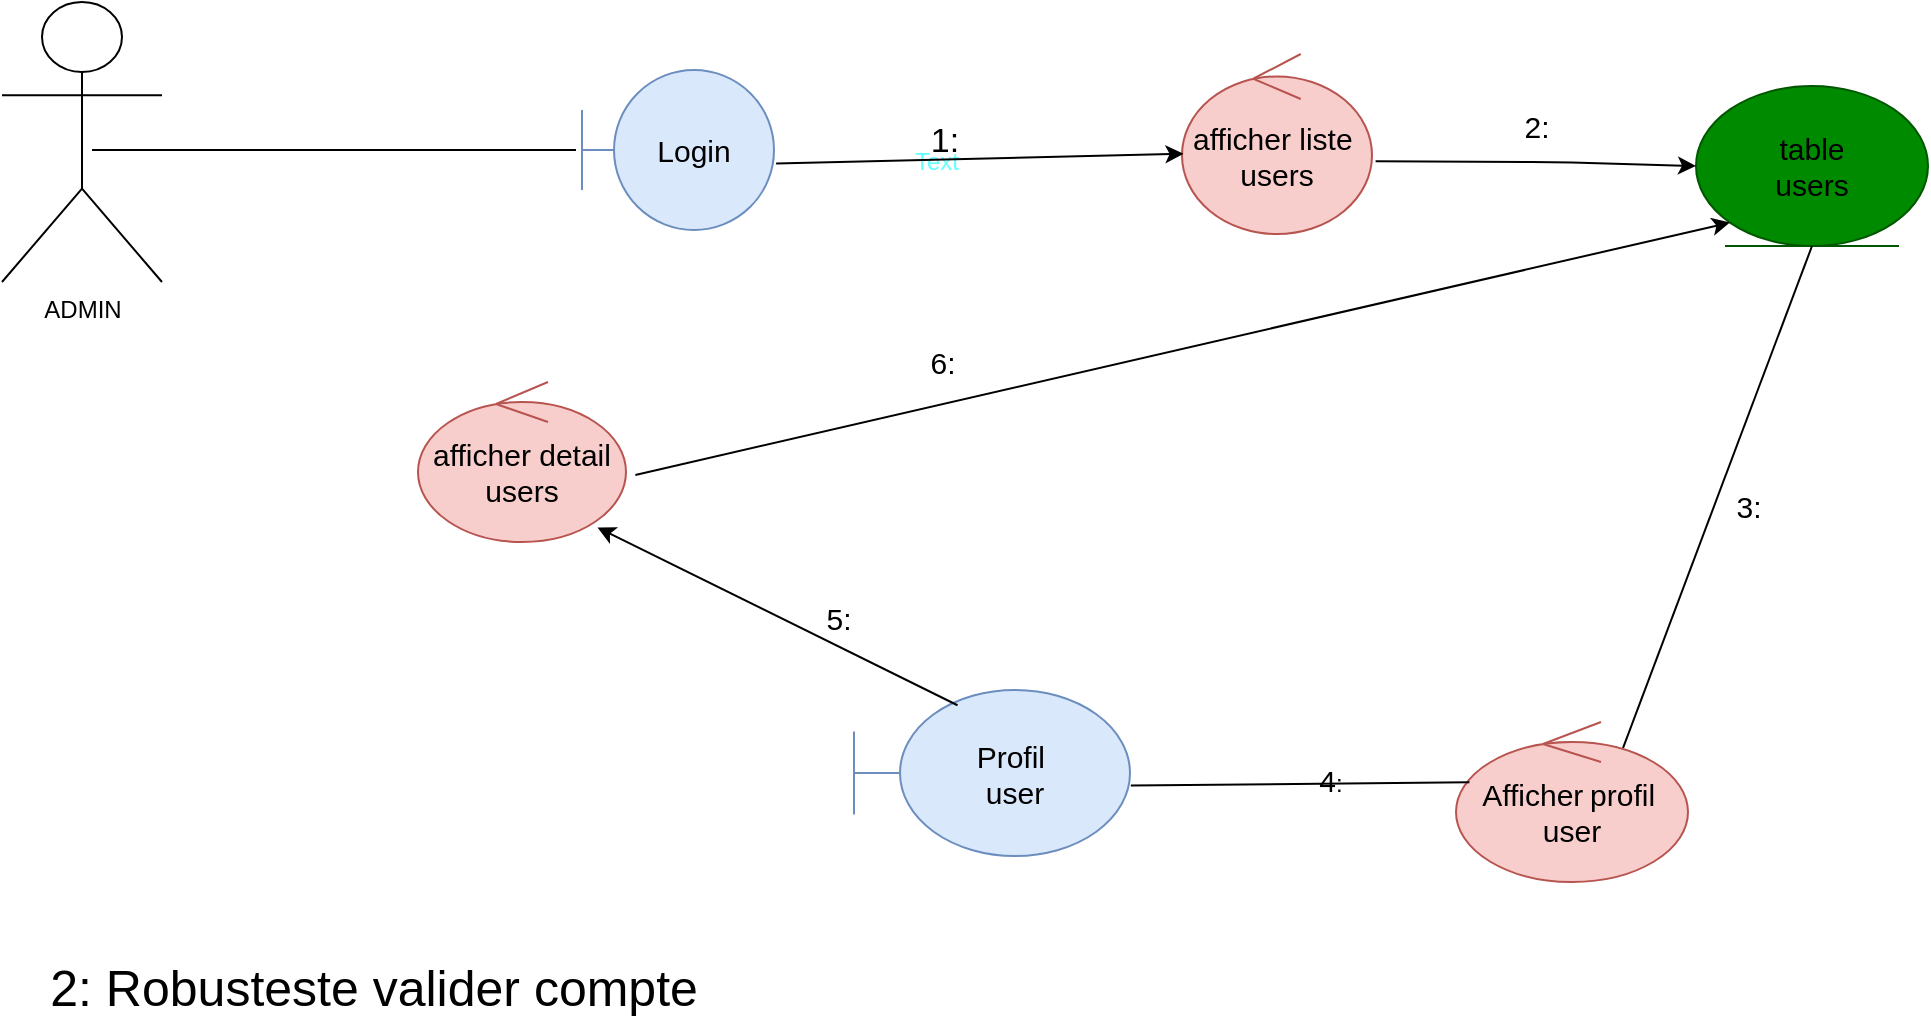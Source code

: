 <mxfile version="12.7.9" type="device"><diagram id="4vkJz-Z-09hDXPdgwLIj" name="Page-1"><mxGraphModel dx="1550" dy="734" grid="0" gridSize="10" guides="1" tooltips="1" connect="1" arrows="1" fold="1" page="1" pageScale="1" pageWidth="980" pageHeight="1390" math="0" shadow="0"><root><mxCell id="0"/><mxCell id="1" parent="0"/><mxCell id="2V1aJvWemNRUSTG5O6WN-1" value="ADMIN" style="shape=umlActor;verticalLabelPosition=bottom;labelBackgroundColor=#ffffff;verticalAlign=top;html=1;" vertex="1" parent="1"><mxGeometry y="126" width="80" height="140" as="geometry"/></mxCell><mxCell id="2V1aJvWemNRUSTG5O6WN-2" value="" style="line;strokeWidth=1;fillColor=none;align=left;verticalAlign=middle;spacingTop=-1;spacingLeft=3;spacingRight=3;rotatable=0;labelPosition=right;points=[];portConstraint=eastwest;" vertex="1" parent="1"><mxGeometry x="45" y="196" width="242" height="8" as="geometry"/></mxCell><mxCell id="2V1aJvWemNRUSTG5O6WN-4" value="Text" style="text;html=1;align=center;verticalAlign=middle;resizable=0;points=[];autosize=1;fontColor=#66FFFF;" vertex="1" parent="1"><mxGeometry x="451" y="197" width="32" height="18" as="geometry"/></mxCell><mxCell id="2V1aJvWemNRUSTG5O6WN-5" value="&lt;font style=&quot;font-size: 17px&quot;&gt;1:&lt;/font&gt;" style="text;html=1;align=center;verticalAlign=middle;resizable=0;points=[];autosize=1;" vertex="1" parent="1"><mxGeometry x="459" y="186" width="24" height="20" as="geometry"/></mxCell><mxCell id="2V1aJvWemNRUSTG5O6WN-6" value="&lt;font style=&quot;font-size: 15px&quot;&gt;afficher liste&amp;nbsp;&lt;br&gt;users&lt;br&gt;&lt;/font&gt;" style="ellipse;shape=umlControl;whiteSpace=wrap;html=1;strokeColor=#b85450;fillColor=#f8cecc;" vertex="1" parent="1"><mxGeometry x="590" y="152" width="95" height="90" as="geometry"/></mxCell><mxCell id="2V1aJvWemNRUSTG5O6WN-7" value="&lt;font style=&quot;font-size: 15px&quot;&gt;Login&lt;/font&gt;" style="shape=umlBoundary;whiteSpace=wrap;html=1;strokeColor=#6c8ebf;fillColor=#dae8fc;" vertex="1" parent="1"><mxGeometry x="290" y="160" width="96" height="80" as="geometry"/></mxCell><mxCell id="2V1aJvWemNRUSTG5O6WN-8" value="&lt;font color=&quot;#000000&quot; style=&quot;font-size: 15px&quot;&gt;table&lt;br&gt;users&lt;br&gt;&lt;/font&gt;" style="ellipse;shape=umlEntity;whiteSpace=wrap;html=1;strokeColor=#005700;fillColor=#008a00;fontColor=#ffffff;" vertex="1" parent="1"><mxGeometry x="847" y="168" width="116" height="80" as="geometry"/></mxCell><mxCell id="2V1aJvWemNRUSTG5O6WN-10" value="&lt;font color=&quot;#000000&quot; style=&quot;font-size: 15px&quot;&gt;2:&lt;/font&gt;" style="text;html=1;align=center;verticalAlign=middle;resizable=0;points=[];autosize=1;fontColor=#66FFFF;" vertex="1" parent="1"><mxGeometry x="755" y="178" width="23" height="19" as="geometry"/></mxCell><mxCell id="2V1aJvWemNRUSTG5O6WN-12" value="" style="endArrow=none;html=1;fontColor=#66FFFF;exitX=0.673;exitY=0.013;exitDx=0;exitDy=0;exitPerimeter=0;" edge="1" parent="1"><mxGeometry width="50" height="50" relative="1" as="geometry"><mxPoint x="810.49" y="499.04" as="sourcePoint"/><mxPoint x="905" y="248" as="targetPoint"/></mxGeometry></mxCell><mxCell id="2V1aJvWemNRUSTG5O6WN-13" value="&lt;font color=&quot;#000000&quot; style=&quot;font-size: 15px&quot;&gt;3:&lt;/font&gt;" style="text;html=1;align=center;verticalAlign=middle;resizable=0;points=[];autosize=1;fontColor=#66FFFF;" vertex="1" parent="1"><mxGeometry x="861" y="368" width="23" height="19" as="geometry"/></mxCell><mxCell id="2V1aJvWemNRUSTG5O6WN-15" value="&lt;font style=&quot;font-size: 25px&quot;&gt;2: Robusteste valider compte&amp;nbsp;&lt;/font&gt;" style="text;html=1;align=center;verticalAlign=middle;resizable=0;points=[];autosize=1;" vertex="1" parent="1"><mxGeometry x="18" y="607" width="341" height="22" as="geometry"/></mxCell><mxCell id="2V1aJvWemNRUSTG5O6WN-16" value="&lt;font style=&quot;font-size: 15px&quot;&gt;Afficher&lt;/font&gt; &lt;font style=&quot;font-size: 15px&quot;&gt;profil&lt;/font&gt;&amp;nbsp;&lt;br&gt;&lt;font style=&quot;font-size: 15px&quot;&gt;user&lt;/font&gt;" style="ellipse;shape=umlControl;whiteSpace=wrap;html=1;fillColor=#f8cecc;strokeColor=#b85450;" vertex="1" parent="1"><mxGeometry x="727" y="486" width="116" height="80" as="geometry"/></mxCell><mxCell id="2V1aJvWemNRUSTG5O6WN-17" value="&lt;font style=&quot;font-size: 15px&quot;&gt;Profil&amp;nbsp;&lt;br&gt;user&lt;/font&gt;" style="shape=umlBoundary;whiteSpace=wrap;html=1;fillColor=#dae8fc;strokeColor=#6c8ebf;" vertex="1" parent="1"><mxGeometry x="426" y="470" width="138" height="83" as="geometry"/></mxCell><mxCell id="2V1aJvWemNRUSTG5O6WN-18" value="" style="endArrow=none;html=1;entryX=0.058;entryY=0.376;entryDx=0;entryDy=0;entryPerimeter=0;exitX=1.003;exitY=0.576;exitDx=0;exitDy=0;exitPerimeter=0;" edge="1" parent="1" source="2V1aJvWemNRUSTG5O6WN-17" target="2V1aJvWemNRUSTG5O6WN-16"><mxGeometry width="50" height="50" relative="1" as="geometry"><mxPoint x="578" y="505" as="sourcePoint"/><mxPoint x="628" y="455" as="targetPoint"/></mxGeometry></mxCell><mxCell id="2V1aJvWemNRUSTG5O6WN-21" value="" style="endArrow=classic;html=1;entryX=0.008;entryY=0.554;entryDx=0;entryDy=0;entryPerimeter=0;exitX=1.011;exitY=0.584;exitDx=0;exitDy=0;exitPerimeter=0;" edge="1" parent="1" source="2V1aJvWemNRUSTG5O6WN-7" target="2V1aJvWemNRUSTG5O6WN-6"><mxGeometry width="50" height="50" relative="1" as="geometry"><mxPoint x="395" y="234" as="sourcePoint"/><mxPoint x="445" y="184" as="targetPoint"/></mxGeometry></mxCell><mxCell id="2V1aJvWemNRUSTG5O6WN-22" value="" style="endArrow=classic;html=1;entryX=0;entryY=0.5;entryDx=0;entryDy=0;exitX=1.019;exitY=0.596;exitDx=0;exitDy=0;exitPerimeter=0;" edge="1" parent="1" source="2V1aJvWemNRUSTG5O6WN-6" target="2V1aJvWemNRUSTG5O6WN-8"><mxGeometry width="50" height="50" relative="1" as="geometry"><mxPoint x="679" y="229" as="sourcePoint"/><mxPoint x="729" y="179" as="targetPoint"/><Array as="points"><mxPoint x="775" y="206"/></Array></mxGeometry></mxCell><mxCell id="2V1aJvWemNRUSTG5O6WN-23" value="&lt;font style=&quot;font-size: 15px&quot;&gt;afficher detail&lt;br&gt;users&lt;br&gt;&lt;/font&gt;" style="ellipse;shape=umlControl;whiteSpace=wrap;html=1;fillColor=#f8cecc;strokeColor=#b85450;" vertex="1" parent="1"><mxGeometry x="208" y="316" width="104" height="80" as="geometry"/></mxCell><mxCell id="2V1aJvWemNRUSTG5O6WN-28" value="" style="endArrow=classic;html=1;entryX=0.863;entryY=0.909;entryDx=0;entryDy=0;entryPerimeter=0;exitX=0.375;exitY=0.092;exitDx=0;exitDy=0;exitPerimeter=0;" edge="1" parent="1" source="2V1aJvWemNRUSTG5O6WN-17" target="2V1aJvWemNRUSTG5O6WN-23"><mxGeometry width="50" height="50" relative="1" as="geometry"><mxPoint x="320" y="484" as="sourcePoint"/><mxPoint x="370" y="434" as="targetPoint"/><Array as="points"/></mxGeometry></mxCell><mxCell id="2V1aJvWemNRUSTG5O6WN-29" value="" style="endArrow=classic;html=1;exitX=1.045;exitY=0.581;exitDx=0;exitDy=0;exitPerimeter=0;entryX=0;entryY=1;entryDx=0;entryDy=0;" edge="1" parent="1" source="2V1aJvWemNRUSTG5O6WN-23" target="2V1aJvWemNRUSTG5O6WN-8"><mxGeometry width="50" height="50" relative="1" as="geometry"><mxPoint x="331" y="393" as="sourcePoint"/><mxPoint x="839" y="236" as="targetPoint"/></mxGeometry></mxCell><mxCell id="2V1aJvWemNRUSTG5O6WN-30" value="&lt;font style=&quot;font-size: 15px&quot;&gt;4&lt;/font&gt;:" style="text;html=1;align=center;verticalAlign=middle;resizable=0;points=[];autosize=1;" vertex="1" parent="1"><mxGeometry x="653" y="505" width="22" height="19" as="geometry"/></mxCell><mxCell id="2V1aJvWemNRUSTG5O6WN-31" value="&lt;font style=&quot;font-size: 15px&quot;&gt;5:&lt;/font&gt;" style="text;html=1;align=center;verticalAlign=middle;resizable=0;points=[];autosize=1;" vertex="1" parent="1"><mxGeometry x="406" y="424" width="23" height="19" as="geometry"/></mxCell><mxCell id="2V1aJvWemNRUSTG5O6WN-32" value="&lt;font style=&quot;font-size: 15px&quot;&gt;&lt;font style=&quot;font-size: 15px&quot;&gt;6&lt;/font&gt;:&lt;br&gt;&lt;/font&gt;" style="text;html=1;align=center;verticalAlign=middle;resizable=0;points=[];autosize=1;" vertex="1" parent="1"><mxGeometry x="458" y="296" width="23" height="19" as="geometry"/></mxCell></root></mxGraphModel></diagram></mxfile>